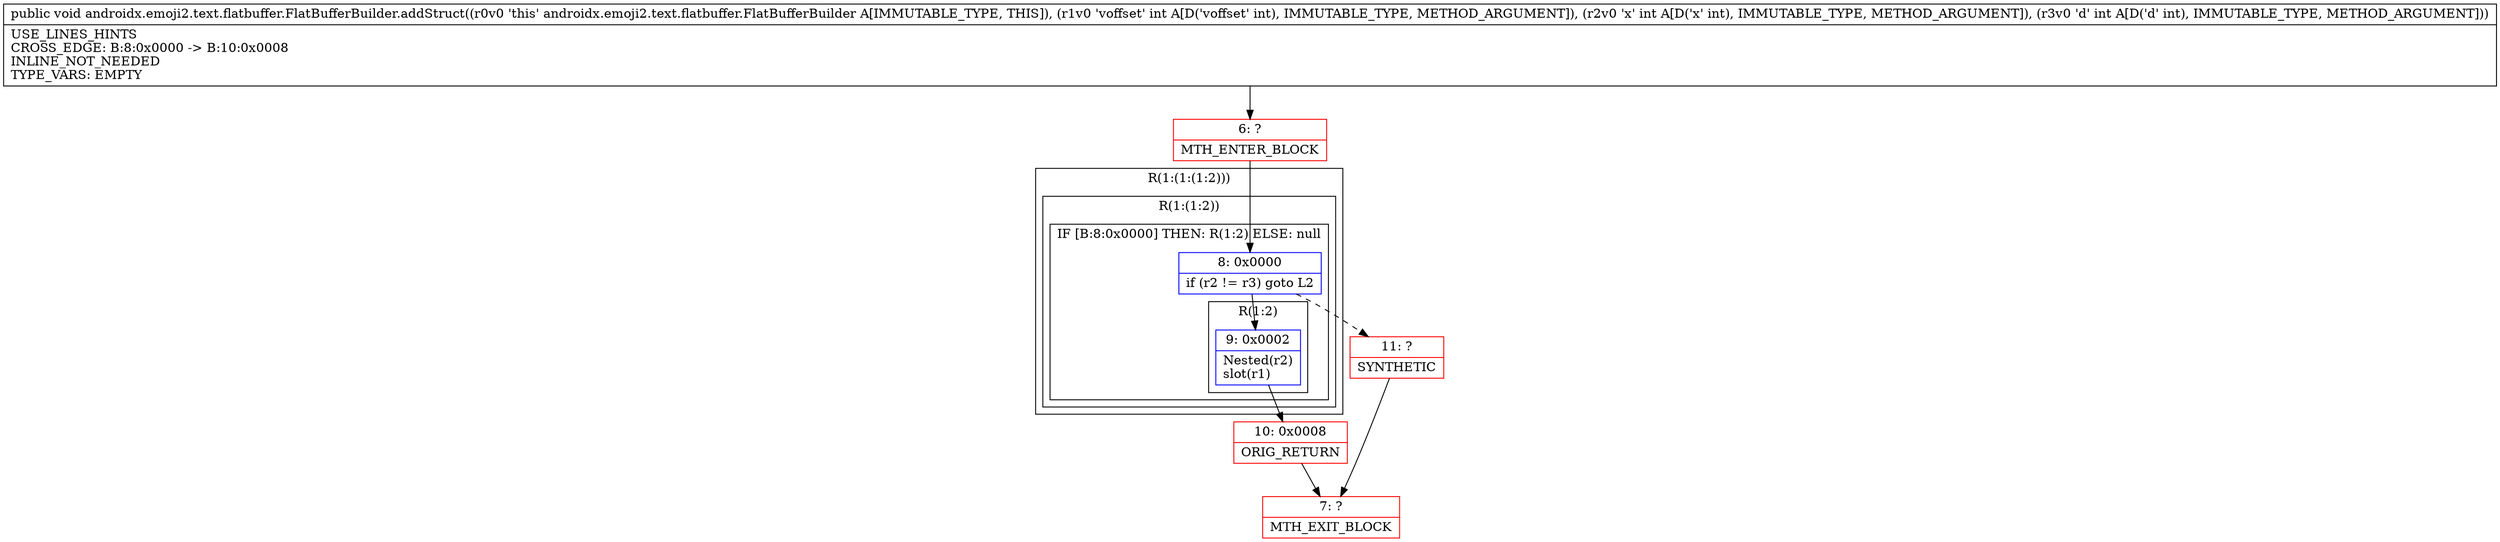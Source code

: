 digraph "CFG forandroidx.emoji2.text.flatbuffer.FlatBufferBuilder.addStruct(III)V" {
subgraph cluster_Region_1305199557 {
label = "R(1:(1:(1:2)))";
node [shape=record,color=blue];
subgraph cluster_Region_1292076587 {
label = "R(1:(1:2))";
node [shape=record,color=blue];
subgraph cluster_IfRegion_1777843013 {
label = "IF [B:8:0x0000] THEN: R(1:2) ELSE: null";
node [shape=record,color=blue];
Node_8 [shape=record,label="{8\:\ 0x0000|if (r2 != r3) goto L2\l}"];
subgraph cluster_Region_1934662580 {
label = "R(1:2)";
node [shape=record,color=blue];
Node_9 [shape=record,label="{9\:\ 0x0002|Nested(r2)\lslot(r1)\l}"];
}
}
}
}
Node_6 [shape=record,color=red,label="{6\:\ ?|MTH_ENTER_BLOCK\l}"];
Node_10 [shape=record,color=red,label="{10\:\ 0x0008|ORIG_RETURN\l}"];
Node_7 [shape=record,color=red,label="{7\:\ ?|MTH_EXIT_BLOCK\l}"];
Node_11 [shape=record,color=red,label="{11\:\ ?|SYNTHETIC\l}"];
MethodNode[shape=record,label="{public void androidx.emoji2.text.flatbuffer.FlatBufferBuilder.addStruct((r0v0 'this' androidx.emoji2.text.flatbuffer.FlatBufferBuilder A[IMMUTABLE_TYPE, THIS]), (r1v0 'voffset' int A[D('voffset' int), IMMUTABLE_TYPE, METHOD_ARGUMENT]), (r2v0 'x' int A[D('x' int), IMMUTABLE_TYPE, METHOD_ARGUMENT]), (r3v0 'd' int A[D('d' int), IMMUTABLE_TYPE, METHOD_ARGUMENT]))  | USE_LINES_HINTS\lCROSS_EDGE: B:8:0x0000 \-\> B:10:0x0008\lINLINE_NOT_NEEDED\lTYPE_VARS: EMPTY\l}"];
MethodNode -> Node_6;Node_8 -> Node_9;
Node_8 -> Node_11[style=dashed];
Node_9 -> Node_10;
Node_6 -> Node_8;
Node_10 -> Node_7;
Node_11 -> Node_7;
}

